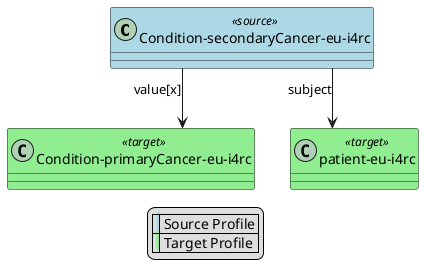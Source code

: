
@startuml
!define RECTANGLE class
skinparam linetype ortho

skinparam class {
    BackgroundColor<<source>> LightBlue
    BackgroundColor<<target>> LightGreen
}
RECTANGLE ConditionsecondaryCancereui4rc as "Condition-secondaryCancer-eu-i4rc" <<source>> [[StructureDefinition-Condition-primaryCancer-eu-i4rc.html]]
RECTANGLE ConditionprimaryCancereui4rc as "Condition-primaryCancer-eu-i4rc" <<target>> [[StructureDefinition-Condition-primaryCancer-eu-i4rc.html]]
RECTANGLE patienteui4rc as "patient-eu-i4rc" <<target>> [[StructureDefinition-patient-eu-i4rc.html]]
ConditionsecondaryCancereui4rc --> ConditionprimaryCancereui4rc : "value[x]"
ConditionsecondaryCancereui4rc --> patienteui4rc : "subject"

legend
  | <back:LightBlue> | Source Profile |
  | <back:LightGreen> | Target Profile |
endlegend

@enduml
